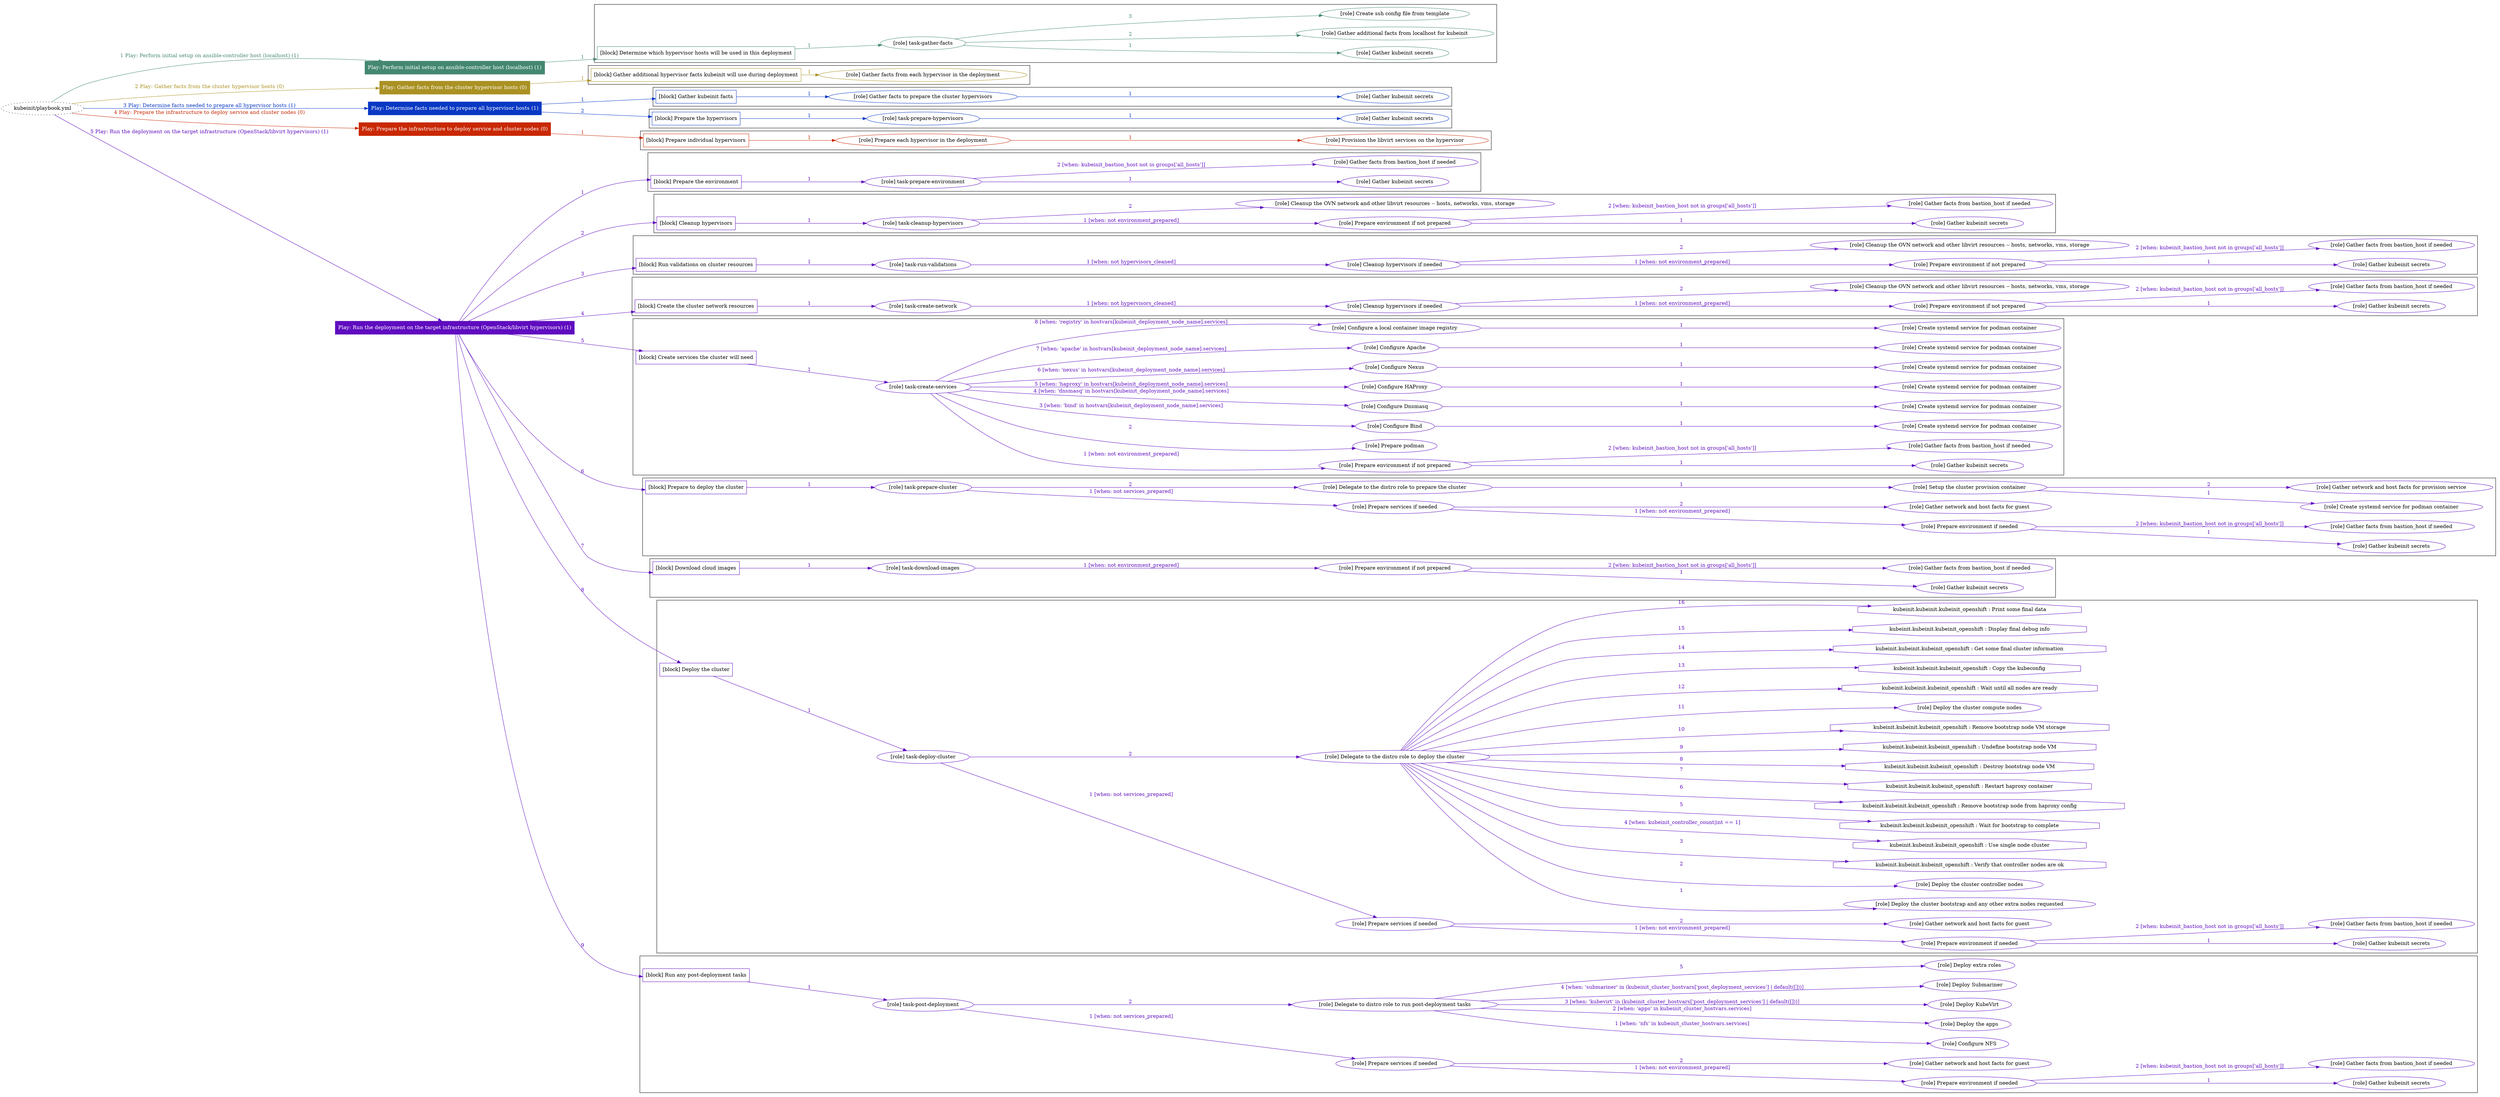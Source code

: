 digraph {
	graph [concentrate=true ordering=in rankdir=LR ratio=fill]
	edge [esep=5 sep=10]
	"kubeinit/playbook.yml" [URL="/home/runner/work/kubeinit/kubeinit/kubeinit/playbook.yml" id=playbook_01d63cf3 style=dotted]
	"kubeinit/playbook.yml" -> play_01d6934c [label="1 Play: Perform initial setup on ansible-controller host (localhost) (1)" color="#448871" fontcolor="#448871" id=edge_play_01d6934c labeltooltip="1 Play: Perform initial setup on ansible-controller host (localhost) (1)" tooltip="1 Play: Perform initial setup on ansible-controller host (localhost) (1)"]
	subgraph "Play: Perform initial setup on ansible-controller host (localhost) (1)" {
		play_01d6934c [label="Play: Perform initial setup on ansible-controller host (localhost) (1)" URL="/home/runner/work/kubeinit/kubeinit/kubeinit/playbook.yml" color="#448871" fontcolor="#ffffff" id=play_01d6934c shape=box style=filled tooltip=localhost]
		play_01d6934c -> block_044d18a6 [label=1 color="#448871" fontcolor="#448871" id=edge_block_044d18a6 labeltooltip=1 tooltip=1]
		subgraph cluster_block_044d18a6 {
			block_044d18a6 [label="[block] Determine which hypervisor hosts will be used in this deployment" URL="/home/runner/work/kubeinit/kubeinit/kubeinit/playbook.yml" color="#448871" id=block_044d18a6 labeltooltip="Determine which hypervisor hosts will be used in this deployment" shape=box tooltip="Determine which hypervisor hosts will be used in this deployment"]
			block_044d18a6 -> role_ecc65d14 [label="1 " color="#448871" fontcolor="#448871" id=edge_role_ecc65d14 labeltooltip="1 " tooltip="1 "]
			subgraph "task-gather-facts" {
				role_ecc65d14 [label="[role] task-gather-facts" URL="/home/runner/work/kubeinit/kubeinit/kubeinit/playbook.yml" color="#448871" id=role_ecc65d14 tooltip="task-gather-facts"]
				role_ecc65d14 -> role_bb38ca07 [label="1 " color="#448871" fontcolor="#448871" id=edge_role_bb38ca07 labeltooltip="1 " tooltip="1 "]
				subgraph "Gather kubeinit secrets" {
					role_bb38ca07 [label="[role] Gather kubeinit secrets" URL="/home/runner/.ansible/collections/ansible_collections/kubeinit/kubeinit/roles/kubeinit_prepare/tasks/build_hypervisors_group.yml" color="#448871" id=role_bb38ca07 tooltip="Gather kubeinit secrets"]
				}
				role_ecc65d14 -> role_01f69655 [label="2 " color="#448871" fontcolor="#448871" id=edge_role_01f69655 labeltooltip="2 " tooltip="2 "]
				subgraph "Gather additional facts from localhost for kubeinit" {
					role_01f69655 [label="[role] Gather additional facts from localhost for kubeinit" URL="/home/runner/.ansible/collections/ansible_collections/kubeinit/kubeinit/roles/kubeinit_prepare/tasks/build_hypervisors_group.yml" color="#448871" id=role_01f69655 tooltip="Gather additional facts from localhost for kubeinit"]
				}
				role_ecc65d14 -> role_cd9d6063 [label="3 " color="#448871" fontcolor="#448871" id=edge_role_cd9d6063 labeltooltip="3 " tooltip="3 "]
				subgraph "Create ssh config file from template" {
					role_cd9d6063 [label="[role] Create ssh config file from template" URL="/home/runner/.ansible/collections/ansible_collections/kubeinit/kubeinit/roles/kubeinit_prepare/tasks/build_hypervisors_group.yml" color="#448871" id=role_cd9d6063 tooltip="Create ssh config file from template"]
				}
			}
		}
	}
	"kubeinit/playbook.yml" -> play_9c65100f [label="2 Play: Gather facts from the cluster hypervisor hosts (0)" color="#aa9122" fontcolor="#aa9122" id=edge_play_9c65100f labeltooltip="2 Play: Gather facts from the cluster hypervisor hosts (0)" tooltip="2 Play: Gather facts from the cluster hypervisor hosts (0)"]
	subgraph "Play: Gather facts from the cluster hypervisor hosts (0)" {
		play_9c65100f [label="Play: Gather facts from the cluster hypervisor hosts (0)" URL="/home/runner/work/kubeinit/kubeinit/kubeinit/playbook.yml" color="#aa9122" fontcolor="#ffffff" id=play_9c65100f shape=box style=filled tooltip="Play: Gather facts from the cluster hypervisor hosts (0)"]
		play_9c65100f -> block_c793b81a [label=1 color="#aa9122" fontcolor="#aa9122" id=edge_block_c793b81a labeltooltip=1 tooltip=1]
		subgraph cluster_block_c793b81a {
			block_c793b81a [label="[block] Gather additional hypervisor facts kubeinit will use during deployment" URL="/home/runner/work/kubeinit/kubeinit/kubeinit/playbook.yml" color="#aa9122" id=block_c793b81a labeltooltip="Gather additional hypervisor facts kubeinit will use during deployment" shape=box tooltip="Gather additional hypervisor facts kubeinit will use during deployment"]
			block_c793b81a -> role_5a5379e9 [label="1 " color="#aa9122" fontcolor="#aa9122" id=edge_role_5a5379e9 labeltooltip="1 " tooltip="1 "]
			subgraph "Gather facts from each hypervisor in the deployment" {
				role_5a5379e9 [label="[role] Gather facts from each hypervisor in the deployment" URL="/home/runner/work/kubeinit/kubeinit/kubeinit/playbook.yml" color="#aa9122" id=role_5a5379e9 tooltip="Gather facts from each hypervisor in the deployment"]
			}
		}
	}
	"kubeinit/playbook.yml" -> play_54e1f42a [label="3 Play: Determine facts needed to prepare all hypervisor hosts (1)" color="#0838c4" fontcolor="#0838c4" id=edge_play_54e1f42a labeltooltip="3 Play: Determine facts needed to prepare all hypervisor hosts (1)" tooltip="3 Play: Determine facts needed to prepare all hypervisor hosts (1)"]
	subgraph "Play: Determine facts needed to prepare all hypervisor hosts (1)" {
		play_54e1f42a [label="Play: Determine facts needed to prepare all hypervisor hosts (1)" URL="/home/runner/work/kubeinit/kubeinit/kubeinit/playbook.yml" color="#0838c4" fontcolor="#ffffff" id=play_54e1f42a shape=box style=filled tooltip=localhost]
		play_54e1f42a -> block_c8619970 [label=1 color="#0838c4" fontcolor="#0838c4" id=edge_block_c8619970 labeltooltip=1 tooltip=1]
		subgraph cluster_block_c8619970 {
			block_c8619970 [label="[block] Gather kubeinit facts" URL="/home/runner/work/kubeinit/kubeinit/kubeinit/playbook.yml" color="#0838c4" id=block_c8619970 labeltooltip="Gather kubeinit facts" shape=box tooltip="Gather kubeinit facts"]
			block_c8619970 -> role_1a37e3f2 [label="1 " color="#0838c4" fontcolor="#0838c4" id=edge_role_1a37e3f2 labeltooltip="1 " tooltip="1 "]
			subgraph "Gather facts to prepare the cluster hypervisors" {
				role_1a37e3f2 [label="[role] Gather facts to prepare the cluster hypervisors" URL="/home/runner/work/kubeinit/kubeinit/kubeinit/playbook.yml" color="#0838c4" id=role_1a37e3f2 tooltip="Gather facts to prepare the cluster hypervisors"]
				role_1a37e3f2 -> role_494b57a7 [label="1 " color="#0838c4" fontcolor="#0838c4" id=edge_role_494b57a7 labeltooltip="1 " tooltip="1 "]
				subgraph "Gather kubeinit secrets" {
					role_494b57a7 [label="[role] Gather kubeinit secrets" URL="/home/runner/.ansible/collections/ansible_collections/kubeinit/kubeinit/roles/kubeinit_prepare/tasks/gather_kubeinit_facts.yml" color="#0838c4" id=role_494b57a7 tooltip="Gather kubeinit secrets"]
				}
			}
		}
		play_54e1f42a -> block_8c7253c2 [label=2 color="#0838c4" fontcolor="#0838c4" id=edge_block_8c7253c2 labeltooltip=2 tooltip=2]
		subgraph cluster_block_8c7253c2 {
			block_8c7253c2 [label="[block] Prepare the hypervisors" URL="/home/runner/work/kubeinit/kubeinit/kubeinit/playbook.yml" color="#0838c4" id=block_8c7253c2 labeltooltip="Prepare the hypervisors" shape=box tooltip="Prepare the hypervisors"]
			block_8c7253c2 -> role_41b0eb5b [label="1 " color="#0838c4" fontcolor="#0838c4" id=edge_role_41b0eb5b labeltooltip="1 " tooltip="1 "]
			subgraph "task-prepare-hypervisors" {
				role_41b0eb5b [label="[role] task-prepare-hypervisors" URL="/home/runner/work/kubeinit/kubeinit/kubeinit/playbook.yml" color="#0838c4" id=role_41b0eb5b tooltip="task-prepare-hypervisors"]
				role_41b0eb5b -> role_e0998b3f [label="1 " color="#0838c4" fontcolor="#0838c4" id=edge_role_e0998b3f labeltooltip="1 " tooltip="1 "]
				subgraph "Gather kubeinit secrets" {
					role_e0998b3f [label="[role] Gather kubeinit secrets" URL="/home/runner/.ansible/collections/ansible_collections/kubeinit/kubeinit/roles/kubeinit_prepare/tasks/gather_kubeinit_facts.yml" color="#0838c4" id=role_e0998b3f tooltip="Gather kubeinit secrets"]
				}
			}
		}
	}
	"kubeinit/playbook.yml" -> play_14b7b7b2 [label="4 Play: Prepare the infrastructure to deploy service and cluster nodes (0)" color="#c92803" fontcolor="#c92803" id=edge_play_14b7b7b2 labeltooltip="4 Play: Prepare the infrastructure to deploy service and cluster nodes (0)" tooltip="4 Play: Prepare the infrastructure to deploy service and cluster nodes (0)"]
	subgraph "Play: Prepare the infrastructure to deploy service and cluster nodes (0)" {
		play_14b7b7b2 [label="Play: Prepare the infrastructure to deploy service and cluster nodes (0)" URL="/home/runner/work/kubeinit/kubeinit/kubeinit/playbook.yml" color="#c92803" fontcolor="#ffffff" id=play_14b7b7b2 shape=box style=filled tooltip="Play: Prepare the infrastructure to deploy service and cluster nodes (0)"]
		play_14b7b7b2 -> block_2af8e51c [label=1 color="#c92803" fontcolor="#c92803" id=edge_block_2af8e51c labeltooltip=1 tooltip=1]
		subgraph cluster_block_2af8e51c {
			block_2af8e51c [label="[block] Prepare individual hypervisors" URL="/home/runner/work/kubeinit/kubeinit/kubeinit/playbook.yml" color="#c92803" id=block_2af8e51c labeltooltip="Prepare individual hypervisors" shape=box tooltip="Prepare individual hypervisors"]
			block_2af8e51c -> role_a4db2c03 [label="1 " color="#c92803" fontcolor="#c92803" id=edge_role_a4db2c03 labeltooltip="1 " tooltip="1 "]
			subgraph "Prepare each hypervisor in the deployment" {
				role_a4db2c03 [label="[role] Prepare each hypervisor in the deployment" URL="/home/runner/work/kubeinit/kubeinit/kubeinit/playbook.yml" color="#c92803" id=role_a4db2c03 tooltip="Prepare each hypervisor in the deployment"]
				role_a4db2c03 -> role_eec61bb9 [label="1 " color="#c92803" fontcolor="#c92803" id=edge_role_eec61bb9 labeltooltip="1 " tooltip="1 "]
				subgraph "Provision the libvirt services on the hypervisor" {
					role_eec61bb9 [label="[role] Provision the libvirt services on the hypervisor" URL="/home/runner/.ansible/collections/ansible_collections/kubeinit/kubeinit/roles/kubeinit_prepare/tasks/prepare_hypervisor.yml" color="#c92803" id=role_eec61bb9 tooltip="Provision the libvirt services on the hypervisor"]
				}
			}
		}
	}
	"kubeinit/playbook.yml" -> play_a87b78aa [label="5 Play: Run the deployment on the target infrastructure (OpenStack/libvirt hypervisors) (1)" color="#5f0cc0" fontcolor="#5f0cc0" id=edge_play_a87b78aa labeltooltip="5 Play: Run the deployment on the target infrastructure (OpenStack/libvirt hypervisors) (1)" tooltip="5 Play: Run the deployment on the target infrastructure (OpenStack/libvirt hypervisors) (1)"]
	subgraph "Play: Run the deployment on the target infrastructure (OpenStack/libvirt hypervisors) (1)" {
		play_a87b78aa [label="Play: Run the deployment on the target infrastructure (OpenStack/libvirt hypervisors) (1)" URL="/home/runner/work/kubeinit/kubeinit/kubeinit/playbook.yml" color="#5f0cc0" fontcolor="#ffffff" id=play_a87b78aa shape=box style=filled tooltip=localhost]
		play_a87b78aa -> block_23d8ca46 [label=1 color="#5f0cc0" fontcolor="#5f0cc0" id=edge_block_23d8ca46 labeltooltip=1 tooltip=1]
		subgraph cluster_block_23d8ca46 {
			block_23d8ca46 [label="[block] Prepare the environment" URL="/home/runner/work/kubeinit/kubeinit/kubeinit/playbook.yml" color="#5f0cc0" id=block_23d8ca46 labeltooltip="Prepare the environment" shape=box tooltip="Prepare the environment"]
			block_23d8ca46 -> role_74771506 [label="1 " color="#5f0cc0" fontcolor="#5f0cc0" id=edge_role_74771506 labeltooltip="1 " tooltip="1 "]
			subgraph "task-prepare-environment" {
				role_74771506 [label="[role] task-prepare-environment" URL="/home/runner/work/kubeinit/kubeinit/kubeinit/playbook.yml" color="#5f0cc0" id=role_74771506 tooltip="task-prepare-environment"]
				role_74771506 -> role_7a6e7e50 [label="1 " color="#5f0cc0" fontcolor="#5f0cc0" id=edge_role_7a6e7e50 labeltooltip="1 " tooltip="1 "]
				subgraph "Gather kubeinit secrets" {
					role_7a6e7e50 [label="[role] Gather kubeinit secrets" URL="/home/runner/.ansible/collections/ansible_collections/kubeinit/kubeinit/roles/kubeinit_prepare/tasks/gather_kubeinit_facts.yml" color="#5f0cc0" id=role_7a6e7e50 tooltip="Gather kubeinit secrets"]
				}
				role_74771506 -> role_2e5b1b76 [label="2 [when: kubeinit_bastion_host not in groups['all_hosts']]" color="#5f0cc0" fontcolor="#5f0cc0" id=edge_role_2e5b1b76 labeltooltip="2 [when: kubeinit_bastion_host not in groups['all_hosts']]" tooltip="2 [when: kubeinit_bastion_host not in groups['all_hosts']]"]
				subgraph "Gather facts from bastion_host if needed" {
					role_2e5b1b76 [label="[role] Gather facts from bastion_host if needed" URL="/home/runner/.ansible/collections/ansible_collections/kubeinit/kubeinit/roles/kubeinit_prepare/tasks/main.yml" color="#5f0cc0" id=role_2e5b1b76 tooltip="Gather facts from bastion_host if needed"]
				}
			}
		}
		play_a87b78aa -> block_0b502c22 [label=2 color="#5f0cc0" fontcolor="#5f0cc0" id=edge_block_0b502c22 labeltooltip=2 tooltip=2]
		subgraph cluster_block_0b502c22 {
			block_0b502c22 [label="[block] Cleanup hypervisors" URL="/home/runner/work/kubeinit/kubeinit/kubeinit/playbook.yml" color="#5f0cc0" id=block_0b502c22 labeltooltip="Cleanup hypervisors" shape=box tooltip="Cleanup hypervisors"]
			block_0b502c22 -> role_c79798c4 [label="1 " color="#5f0cc0" fontcolor="#5f0cc0" id=edge_role_c79798c4 labeltooltip="1 " tooltip="1 "]
			subgraph "task-cleanup-hypervisors" {
				role_c79798c4 [label="[role] task-cleanup-hypervisors" URL="/home/runner/work/kubeinit/kubeinit/kubeinit/playbook.yml" color="#5f0cc0" id=role_c79798c4 tooltip="task-cleanup-hypervisors"]
				role_c79798c4 -> role_e227c96c [label="1 [when: not environment_prepared]" color="#5f0cc0" fontcolor="#5f0cc0" id=edge_role_e227c96c labeltooltip="1 [when: not environment_prepared]" tooltip="1 [when: not environment_prepared]"]
				subgraph "Prepare environment if not prepared" {
					role_e227c96c [label="[role] Prepare environment if not prepared" URL="/home/runner/.ansible/collections/ansible_collections/kubeinit/kubeinit/roles/kubeinit_libvirt/tasks/cleanup_hypervisors.yml" color="#5f0cc0" id=role_e227c96c tooltip="Prepare environment if not prepared"]
					role_e227c96c -> role_c9fe34cd [label="1 " color="#5f0cc0" fontcolor="#5f0cc0" id=edge_role_c9fe34cd labeltooltip="1 " tooltip="1 "]
					subgraph "Gather kubeinit secrets" {
						role_c9fe34cd [label="[role] Gather kubeinit secrets" URL="/home/runner/.ansible/collections/ansible_collections/kubeinit/kubeinit/roles/kubeinit_prepare/tasks/gather_kubeinit_facts.yml" color="#5f0cc0" id=role_c9fe34cd tooltip="Gather kubeinit secrets"]
					}
					role_e227c96c -> role_4a5bb28a [label="2 [when: kubeinit_bastion_host not in groups['all_hosts']]" color="#5f0cc0" fontcolor="#5f0cc0" id=edge_role_4a5bb28a labeltooltip="2 [when: kubeinit_bastion_host not in groups['all_hosts']]" tooltip="2 [when: kubeinit_bastion_host not in groups['all_hosts']]"]
					subgraph "Gather facts from bastion_host if needed" {
						role_4a5bb28a [label="[role] Gather facts from bastion_host if needed" URL="/home/runner/.ansible/collections/ansible_collections/kubeinit/kubeinit/roles/kubeinit_prepare/tasks/main.yml" color="#5f0cc0" id=role_4a5bb28a tooltip="Gather facts from bastion_host if needed"]
					}
				}
				role_c79798c4 -> role_fe3f3437 [label="2 " color="#5f0cc0" fontcolor="#5f0cc0" id=edge_role_fe3f3437 labeltooltip="2 " tooltip="2 "]
				subgraph "Cleanup the OVN network and other libvirt resources -- hosts, networks, vms, storage" {
					role_fe3f3437 [label="[role] Cleanup the OVN network and other libvirt resources -- hosts, networks, vms, storage" URL="/home/runner/.ansible/collections/ansible_collections/kubeinit/kubeinit/roles/kubeinit_libvirt/tasks/cleanup_hypervisors.yml" color="#5f0cc0" id=role_fe3f3437 tooltip="Cleanup the OVN network and other libvirt resources -- hosts, networks, vms, storage"]
				}
			}
		}
		play_a87b78aa -> block_3fa8a18b [label=3 color="#5f0cc0" fontcolor="#5f0cc0" id=edge_block_3fa8a18b labeltooltip=3 tooltip=3]
		subgraph cluster_block_3fa8a18b {
			block_3fa8a18b [label="[block] Run validations on cluster resources" URL="/home/runner/work/kubeinit/kubeinit/kubeinit/playbook.yml" color="#5f0cc0" id=block_3fa8a18b labeltooltip="Run validations on cluster resources" shape=box tooltip="Run validations on cluster resources"]
			block_3fa8a18b -> role_ddcd9a29 [label="1 " color="#5f0cc0" fontcolor="#5f0cc0" id=edge_role_ddcd9a29 labeltooltip="1 " tooltip="1 "]
			subgraph "task-run-validations" {
				role_ddcd9a29 [label="[role] task-run-validations" URL="/home/runner/work/kubeinit/kubeinit/kubeinit/playbook.yml" color="#5f0cc0" id=role_ddcd9a29 tooltip="task-run-validations"]
				role_ddcd9a29 -> role_b333045a [label="1 [when: not hypervisors_cleaned]" color="#5f0cc0" fontcolor="#5f0cc0" id=edge_role_b333045a labeltooltip="1 [when: not hypervisors_cleaned]" tooltip="1 [when: not hypervisors_cleaned]"]
				subgraph "Cleanup hypervisors if needed" {
					role_b333045a [label="[role] Cleanup hypervisors if needed" URL="/home/runner/.ansible/collections/ansible_collections/kubeinit/kubeinit/roles/kubeinit_validations/tasks/main.yml" color="#5f0cc0" id=role_b333045a tooltip="Cleanup hypervisors if needed"]
					role_b333045a -> role_0801ce07 [label="1 [when: not environment_prepared]" color="#5f0cc0" fontcolor="#5f0cc0" id=edge_role_0801ce07 labeltooltip="1 [when: not environment_prepared]" tooltip="1 [when: not environment_prepared]"]
					subgraph "Prepare environment if not prepared" {
						role_0801ce07 [label="[role] Prepare environment if not prepared" URL="/home/runner/.ansible/collections/ansible_collections/kubeinit/kubeinit/roles/kubeinit_libvirt/tasks/cleanup_hypervisors.yml" color="#5f0cc0" id=role_0801ce07 tooltip="Prepare environment if not prepared"]
						role_0801ce07 -> role_a2ccc230 [label="1 " color="#5f0cc0" fontcolor="#5f0cc0" id=edge_role_a2ccc230 labeltooltip="1 " tooltip="1 "]
						subgraph "Gather kubeinit secrets" {
							role_a2ccc230 [label="[role] Gather kubeinit secrets" URL="/home/runner/.ansible/collections/ansible_collections/kubeinit/kubeinit/roles/kubeinit_prepare/tasks/gather_kubeinit_facts.yml" color="#5f0cc0" id=role_a2ccc230 tooltip="Gather kubeinit secrets"]
						}
						role_0801ce07 -> role_c42f4765 [label="2 [when: kubeinit_bastion_host not in groups['all_hosts']]" color="#5f0cc0" fontcolor="#5f0cc0" id=edge_role_c42f4765 labeltooltip="2 [when: kubeinit_bastion_host not in groups['all_hosts']]" tooltip="2 [when: kubeinit_bastion_host not in groups['all_hosts']]"]
						subgraph "Gather facts from bastion_host if needed" {
							role_c42f4765 [label="[role] Gather facts from bastion_host if needed" URL="/home/runner/.ansible/collections/ansible_collections/kubeinit/kubeinit/roles/kubeinit_prepare/tasks/main.yml" color="#5f0cc0" id=role_c42f4765 tooltip="Gather facts from bastion_host if needed"]
						}
					}
					role_b333045a -> role_33b96449 [label="2 " color="#5f0cc0" fontcolor="#5f0cc0" id=edge_role_33b96449 labeltooltip="2 " tooltip="2 "]
					subgraph "Cleanup the OVN network and other libvirt resources -- hosts, networks, vms, storage" {
						role_33b96449 [label="[role] Cleanup the OVN network and other libvirt resources -- hosts, networks, vms, storage" URL="/home/runner/.ansible/collections/ansible_collections/kubeinit/kubeinit/roles/kubeinit_libvirt/tasks/cleanup_hypervisors.yml" color="#5f0cc0" id=role_33b96449 tooltip="Cleanup the OVN network and other libvirt resources -- hosts, networks, vms, storage"]
					}
				}
			}
		}
		play_a87b78aa -> block_ebbd8f38 [label=4 color="#5f0cc0" fontcolor="#5f0cc0" id=edge_block_ebbd8f38 labeltooltip=4 tooltip=4]
		subgraph cluster_block_ebbd8f38 {
			block_ebbd8f38 [label="[block] Create the cluster network resources" URL="/home/runner/work/kubeinit/kubeinit/kubeinit/playbook.yml" color="#5f0cc0" id=block_ebbd8f38 labeltooltip="Create the cluster network resources" shape=box tooltip="Create the cluster network resources"]
			block_ebbd8f38 -> role_556af625 [label="1 " color="#5f0cc0" fontcolor="#5f0cc0" id=edge_role_556af625 labeltooltip="1 " tooltip="1 "]
			subgraph "task-create-network" {
				role_556af625 [label="[role] task-create-network" URL="/home/runner/work/kubeinit/kubeinit/kubeinit/playbook.yml" color="#5f0cc0" id=role_556af625 tooltip="task-create-network"]
				role_556af625 -> role_0e46be56 [label="1 [when: not hypervisors_cleaned]" color="#5f0cc0" fontcolor="#5f0cc0" id=edge_role_0e46be56 labeltooltip="1 [when: not hypervisors_cleaned]" tooltip="1 [when: not hypervisors_cleaned]"]
				subgraph "Cleanup hypervisors if needed" {
					role_0e46be56 [label="[role] Cleanup hypervisors if needed" URL="/home/runner/.ansible/collections/ansible_collections/kubeinit/kubeinit/roles/kubeinit_libvirt/tasks/create_network.yml" color="#5f0cc0" id=role_0e46be56 tooltip="Cleanup hypervisors if needed"]
					role_0e46be56 -> role_3924e2f0 [label="1 [when: not environment_prepared]" color="#5f0cc0" fontcolor="#5f0cc0" id=edge_role_3924e2f0 labeltooltip="1 [when: not environment_prepared]" tooltip="1 [when: not environment_prepared]"]
					subgraph "Prepare environment if not prepared" {
						role_3924e2f0 [label="[role] Prepare environment if not prepared" URL="/home/runner/.ansible/collections/ansible_collections/kubeinit/kubeinit/roles/kubeinit_libvirt/tasks/cleanup_hypervisors.yml" color="#5f0cc0" id=role_3924e2f0 tooltip="Prepare environment if not prepared"]
						role_3924e2f0 -> role_59942c2b [label="1 " color="#5f0cc0" fontcolor="#5f0cc0" id=edge_role_59942c2b labeltooltip="1 " tooltip="1 "]
						subgraph "Gather kubeinit secrets" {
							role_59942c2b [label="[role] Gather kubeinit secrets" URL="/home/runner/.ansible/collections/ansible_collections/kubeinit/kubeinit/roles/kubeinit_prepare/tasks/gather_kubeinit_facts.yml" color="#5f0cc0" id=role_59942c2b tooltip="Gather kubeinit secrets"]
						}
						role_3924e2f0 -> role_022c876f [label="2 [when: kubeinit_bastion_host not in groups['all_hosts']]" color="#5f0cc0" fontcolor="#5f0cc0" id=edge_role_022c876f labeltooltip="2 [when: kubeinit_bastion_host not in groups['all_hosts']]" tooltip="2 [when: kubeinit_bastion_host not in groups['all_hosts']]"]
						subgraph "Gather facts from bastion_host if needed" {
							role_022c876f [label="[role] Gather facts from bastion_host if needed" URL="/home/runner/.ansible/collections/ansible_collections/kubeinit/kubeinit/roles/kubeinit_prepare/tasks/main.yml" color="#5f0cc0" id=role_022c876f tooltip="Gather facts from bastion_host if needed"]
						}
					}
					role_0e46be56 -> role_17f459b4 [label="2 " color="#5f0cc0" fontcolor="#5f0cc0" id=edge_role_17f459b4 labeltooltip="2 " tooltip="2 "]
					subgraph "Cleanup the OVN network and other libvirt resources -- hosts, networks, vms, storage" {
						role_17f459b4 [label="[role] Cleanup the OVN network and other libvirt resources -- hosts, networks, vms, storage" URL="/home/runner/.ansible/collections/ansible_collections/kubeinit/kubeinit/roles/kubeinit_libvirt/tasks/cleanup_hypervisors.yml" color="#5f0cc0" id=role_17f459b4 tooltip="Cleanup the OVN network and other libvirt resources -- hosts, networks, vms, storage"]
					}
				}
			}
		}
		play_a87b78aa -> block_0878a56f [label=5 color="#5f0cc0" fontcolor="#5f0cc0" id=edge_block_0878a56f labeltooltip=5 tooltip=5]
		subgraph cluster_block_0878a56f {
			block_0878a56f [label="[block] Create services the cluster will need" URL="/home/runner/work/kubeinit/kubeinit/kubeinit/playbook.yml" color="#5f0cc0" id=block_0878a56f labeltooltip="Create services the cluster will need" shape=box tooltip="Create services the cluster will need"]
			block_0878a56f -> role_08777bd9 [label="1 " color="#5f0cc0" fontcolor="#5f0cc0" id=edge_role_08777bd9 labeltooltip="1 " tooltip="1 "]
			subgraph "task-create-services" {
				role_08777bd9 [label="[role] task-create-services" URL="/home/runner/work/kubeinit/kubeinit/kubeinit/playbook.yml" color="#5f0cc0" id=role_08777bd9 tooltip="task-create-services"]
				role_08777bd9 -> role_7aa54ea2 [label="1 [when: not environment_prepared]" color="#5f0cc0" fontcolor="#5f0cc0" id=edge_role_7aa54ea2 labeltooltip="1 [when: not environment_prepared]" tooltip="1 [when: not environment_prepared]"]
				subgraph "Prepare environment if not prepared" {
					role_7aa54ea2 [label="[role] Prepare environment if not prepared" URL="/home/runner/.ansible/collections/ansible_collections/kubeinit/kubeinit/roles/kubeinit_services/tasks/main.yml" color="#5f0cc0" id=role_7aa54ea2 tooltip="Prepare environment if not prepared"]
					role_7aa54ea2 -> role_17e18329 [label="1 " color="#5f0cc0" fontcolor="#5f0cc0" id=edge_role_17e18329 labeltooltip="1 " tooltip="1 "]
					subgraph "Gather kubeinit secrets" {
						role_17e18329 [label="[role] Gather kubeinit secrets" URL="/home/runner/.ansible/collections/ansible_collections/kubeinit/kubeinit/roles/kubeinit_prepare/tasks/gather_kubeinit_facts.yml" color="#5f0cc0" id=role_17e18329 tooltip="Gather kubeinit secrets"]
					}
					role_7aa54ea2 -> role_979b87da [label="2 [when: kubeinit_bastion_host not in groups['all_hosts']]" color="#5f0cc0" fontcolor="#5f0cc0" id=edge_role_979b87da labeltooltip="2 [when: kubeinit_bastion_host not in groups['all_hosts']]" tooltip="2 [when: kubeinit_bastion_host not in groups['all_hosts']]"]
					subgraph "Gather facts from bastion_host if needed" {
						role_979b87da [label="[role] Gather facts from bastion_host if needed" URL="/home/runner/.ansible/collections/ansible_collections/kubeinit/kubeinit/roles/kubeinit_prepare/tasks/main.yml" color="#5f0cc0" id=role_979b87da tooltip="Gather facts from bastion_host if needed"]
					}
				}
				role_08777bd9 -> role_0b39d256 [label="2 " color="#5f0cc0" fontcolor="#5f0cc0" id=edge_role_0b39d256 labeltooltip="2 " tooltip="2 "]
				subgraph "Prepare podman" {
					role_0b39d256 [label="[role] Prepare podman" URL="/home/runner/.ansible/collections/ansible_collections/kubeinit/kubeinit/roles/kubeinit_services/tasks/00_create_service_pod.yml" color="#5f0cc0" id=role_0b39d256 tooltip="Prepare podman"]
				}
				role_08777bd9 -> role_decfa084 [label="3 [when: 'bind' in hostvars[kubeinit_deployment_node_name].services]" color="#5f0cc0" fontcolor="#5f0cc0" id=edge_role_decfa084 labeltooltip="3 [when: 'bind' in hostvars[kubeinit_deployment_node_name].services]" tooltip="3 [when: 'bind' in hostvars[kubeinit_deployment_node_name].services]"]
				subgraph "Configure Bind" {
					role_decfa084 [label="[role] Configure Bind" URL="/home/runner/.ansible/collections/ansible_collections/kubeinit/kubeinit/roles/kubeinit_services/tasks/start_services_containers.yml" color="#5f0cc0" id=role_decfa084 tooltip="Configure Bind"]
					role_decfa084 -> role_11a3139f [label="1 " color="#5f0cc0" fontcolor="#5f0cc0" id=edge_role_11a3139f labeltooltip="1 " tooltip="1 "]
					subgraph "Create systemd service for podman container" {
						role_11a3139f [label="[role] Create systemd service for podman container" URL="/home/runner/.ansible/collections/ansible_collections/kubeinit/kubeinit/roles/kubeinit_bind/tasks/main.yml" color="#5f0cc0" id=role_11a3139f tooltip="Create systemd service for podman container"]
					}
				}
				role_08777bd9 -> role_9807d05b [label="4 [when: 'dnsmasq' in hostvars[kubeinit_deployment_node_name].services]" color="#5f0cc0" fontcolor="#5f0cc0" id=edge_role_9807d05b labeltooltip="4 [when: 'dnsmasq' in hostvars[kubeinit_deployment_node_name].services]" tooltip="4 [when: 'dnsmasq' in hostvars[kubeinit_deployment_node_name].services]"]
				subgraph "Configure Dnsmasq" {
					role_9807d05b [label="[role] Configure Dnsmasq" URL="/home/runner/.ansible/collections/ansible_collections/kubeinit/kubeinit/roles/kubeinit_services/tasks/start_services_containers.yml" color="#5f0cc0" id=role_9807d05b tooltip="Configure Dnsmasq"]
					role_9807d05b -> role_eacc4747 [label="1 " color="#5f0cc0" fontcolor="#5f0cc0" id=edge_role_eacc4747 labeltooltip="1 " tooltip="1 "]
					subgraph "Create systemd service for podman container" {
						role_eacc4747 [label="[role] Create systemd service for podman container" URL="/home/runner/.ansible/collections/ansible_collections/kubeinit/kubeinit/roles/kubeinit_dnsmasq/tasks/main.yml" color="#5f0cc0" id=role_eacc4747 tooltip="Create systemd service for podman container"]
					}
				}
				role_08777bd9 -> role_a5f17d5c [label="5 [when: 'haproxy' in hostvars[kubeinit_deployment_node_name].services]" color="#5f0cc0" fontcolor="#5f0cc0" id=edge_role_a5f17d5c labeltooltip="5 [when: 'haproxy' in hostvars[kubeinit_deployment_node_name].services]" tooltip="5 [when: 'haproxy' in hostvars[kubeinit_deployment_node_name].services]"]
				subgraph "Configure HAProxy" {
					role_a5f17d5c [label="[role] Configure HAProxy" URL="/home/runner/.ansible/collections/ansible_collections/kubeinit/kubeinit/roles/kubeinit_services/tasks/start_services_containers.yml" color="#5f0cc0" id=role_a5f17d5c tooltip="Configure HAProxy"]
					role_a5f17d5c -> role_6c8ff097 [label="1 " color="#5f0cc0" fontcolor="#5f0cc0" id=edge_role_6c8ff097 labeltooltip="1 " tooltip="1 "]
					subgraph "Create systemd service for podman container" {
						role_6c8ff097 [label="[role] Create systemd service for podman container" URL="/home/runner/.ansible/collections/ansible_collections/kubeinit/kubeinit/roles/kubeinit_haproxy/tasks/main.yml" color="#5f0cc0" id=role_6c8ff097 tooltip="Create systemd service for podman container"]
					}
				}
				role_08777bd9 -> role_ffc2bc4a [label="6 [when: 'nexus' in hostvars[kubeinit_deployment_node_name].services]" color="#5f0cc0" fontcolor="#5f0cc0" id=edge_role_ffc2bc4a labeltooltip="6 [when: 'nexus' in hostvars[kubeinit_deployment_node_name].services]" tooltip="6 [when: 'nexus' in hostvars[kubeinit_deployment_node_name].services]"]
				subgraph "Configure Nexus" {
					role_ffc2bc4a [label="[role] Configure Nexus" URL="/home/runner/.ansible/collections/ansible_collections/kubeinit/kubeinit/roles/kubeinit_services/tasks/start_services_containers.yml" color="#5f0cc0" id=role_ffc2bc4a tooltip="Configure Nexus"]
					role_ffc2bc4a -> role_d025976c [label="1 " color="#5f0cc0" fontcolor="#5f0cc0" id=edge_role_d025976c labeltooltip="1 " tooltip="1 "]
					subgraph "Create systemd service for podman container" {
						role_d025976c [label="[role] Create systemd service for podman container" URL="/home/runner/.ansible/collections/ansible_collections/kubeinit/kubeinit/roles/kubeinit_nexus/tasks/main.yml" color="#5f0cc0" id=role_d025976c tooltip="Create systemd service for podman container"]
					}
				}
				role_08777bd9 -> role_5dfdb47c [label="7 [when: 'apache' in hostvars[kubeinit_deployment_node_name].services]" color="#5f0cc0" fontcolor="#5f0cc0" id=edge_role_5dfdb47c labeltooltip="7 [when: 'apache' in hostvars[kubeinit_deployment_node_name].services]" tooltip="7 [when: 'apache' in hostvars[kubeinit_deployment_node_name].services]"]
				subgraph "Configure Apache" {
					role_5dfdb47c [label="[role] Configure Apache" URL="/home/runner/.ansible/collections/ansible_collections/kubeinit/kubeinit/roles/kubeinit_services/tasks/start_services_containers.yml" color="#5f0cc0" id=role_5dfdb47c tooltip="Configure Apache"]
					role_5dfdb47c -> role_e99c01a3 [label="1 " color="#5f0cc0" fontcolor="#5f0cc0" id=edge_role_e99c01a3 labeltooltip="1 " tooltip="1 "]
					subgraph "Create systemd service for podman container" {
						role_e99c01a3 [label="[role] Create systemd service for podman container" URL="/home/runner/.ansible/collections/ansible_collections/kubeinit/kubeinit/roles/kubeinit_apache/tasks/main.yml" color="#5f0cc0" id=role_e99c01a3 tooltip="Create systemd service for podman container"]
					}
				}
				role_08777bd9 -> role_d478515c [label="8 [when: 'registry' in hostvars[kubeinit_deployment_node_name].services]" color="#5f0cc0" fontcolor="#5f0cc0" id=edge_role_d478515c labeltooltip="8 [when: 'registry' in hostvars[kubeinit_deployment_node_name].services]" tooltip="8 [when: 'registry' in hostvars[kubeinit_deployment_node_name].services]"]
				subgraph "Configure a local container image registry" {
					role_d478515c [label="[role] Configure a local container image registry" URL="/home/runner/.ansible/collections/ansible_collections/kubeinit/kubeinit/roles/kubeinit_services/tasks/start_services_containers.yml" color="#5f0cc0" id=role_d478515c tooltip="Configure a local container image registry"]
					role_d478515c -> role_0f1ac24a [label="1 " color="#5f0cc0" fontcolor="#5f0cc0" id=edge_role_0f1ac24a labeltooltip="1 " tooltip="1 "]
					subgraph "Create systemd service for podman container" {
						role_0f1ac24a [label="[role] Create systemd service for podman container" URL="/home/runner/.ansible/collections/ansible_collections/kubeinit/kubeinit/roles/kubeinit_registry/tasks/main.yml" color="#5f0cc0" id=role_0f1ac24a tooltip="Create systemd service for podman container"]
					}
				}
			}
		}
		play_a87b78aa -> block_ef2c69e4 [label=6 color="#5f0cc0" fontcolor="#5f0cc0" id=edge_block_ef2c69e4 labeltooltip=6 tooltip=6]
		subgraph cluster_block_ef2c69e4 {
			block_ef2c69e4 [label="[block] Prepare to deploy the cluster" URL="/home/runner/work/kubeinit/kubeinit/kubeinit/playbook.yml" color="#5f0cc0" id=block_ef2c69e4 labeltooltip="Prepare to deploy the cluster" shape=box tooltip="Prepare to deploy the cluster"]
			block_ef2c69e4 -> role_4333b485 [label="1 " color="#5f0cc0" fontcolor="#5f0cc0" id=edge_role_4333b485 labeltooltip="1 " tooltip="1 "]
			subgraph "task-prepare-cluster" {
				role_4333b485 [label="[role] task-prepare-cluster" URL="/home/runner/work/kubeinit/kubeinit/kubeinit/playbook.yml" color="#5f0cc0" id=role_4333b485 tooltip="task-prepare-cluster"]
				role_4333b485 -> role_e1e0bc07 [label="1 [when: not services_prepared]" color="#5f0cc0" fontcolor="#5f0cc0" id=edge_role_e1e0bc07 labeltooltip="1 [when: not services_prepared]" tooltip="1 [when: not services_prepared]"]
				subgraph "Prepare services if needed" {
					role_e1e0bc07 [label="[role] Prepare services if needed" URL="/home/runner/.ansible/collections/ansible_collections/kubeinit/kubeinit/roles/kubeinit_prepare/tasks/prepare_cluster.yml" color="#5f0cc0" id=role_e1e0bc07 tooltip="Prepare services if needed"]
					role_e1e0bc07 -> role_1dd6f960 [label="1 [when: not environment_prepared]" color="#5f0cc0" fontcolor="#5f0cc0" id=edge_role_1dd6f960 labeltooltip="1 [when: not environment_prepared]" tooltip="1 [when: not environment_prepared]"]
					subgraph "Prepare environment if needed" {
						role_1dd6f960 [label="[role] Prepare environment if needed" URL="/home/runner/.ansible/collections/ansible_collections/kubeinit/kubeinit/roles/kubeinit_services/tasks/prepare_services.yml" color="#5f0cc0" id=role_1dd6f960 tooltip="Prepare environment if needed"]
						role_1dd6f960 -> role_11227626 [label="1 " color="#5f0cc0" fontcolor="#5f0cc0" id=edge_role_11227626 labeltooltip="1 " tooltip="1 "]
						subgraph "Gather kubeinit secrets" {
							role_11227626 [label="[role] Gather kubeinit secrets" URL="/home/runner/.ansible/collections/ansible_collections/kubeinit/kubeinit/roles/kubeinit_prepare/tasks/gather_kubeinit_facts.yml" color="#5f0cc0" id=role_11227626 tooltip="Gather kubeinit secrets"]
						}
						role_1dd6f960 -> role_3431fb97 [label="2 [when: kubeinit_bastion_host not in groups['all_hosts']]" color="#5f0cc0" fontcolor="#5f0cc0" id=edge_role_3431fb97 labeltooltip="2 [when: kubeinit_bastion_host not in groups['all_hosts']]" tooltip="2 [when: kubeinit_bastion_host not in groups['all_hosts']]"]
						subgraph "Gather facts from bastion_host if needed" {
							role_3431fb97 [label="[role] Gather facts from bastion_host if needed" URL="/home/runner/.ansible/collections/ansible_collections/kubeinit/kubeinit/roles/kubeinit_prepare/tasks/main.yml" color="#5f0cc0" id=role_3431fb97 tooltip="Gather facts from bastion_host if needed"]
						}
					}
					role_e1e0bc07 -> role_1b8ad8c2 [label="2 " color="#5f0cc0" fontcolor="#5f0cc0" id=edge_role_1b8ad8c2 labeltooltip="2 " tooltip="2 "]
					subgraph "Gather network and host facts for guest" {
						role_1b8ad8c2 [label="[role] Gather network and host facts for guest" URL="/home/runner/.ansible/collections/ansible_collections/kubeinit/kubeinit/roles/kubeinit_services/tasks/prepare_services.yml" color="#5f0cc0" id=role_1b8ad8c2 tooltip="Gather network and host facts for guest"]
					}
				}
				role_4333b485 -> role_0dbd7645 [label="2 " color="#5f0cc0" fontcolor="#5f0cc0" id=edge_role_0dbd7645 labeltooltip="2 " tooltip="2 "]
				subgraph "Delegate to the distro role to prepare the cluster" {
					role_0dbd7645 [label="[role] Delegate to the distro role to prepare the cluster" URL="/home/runner/.ansible/collections/ansible_collections/kubeinit/kubeinit/roles/kubeinit_prepare/tasks/prepare_cluster.yml" color="#5f0cc0" id=role_0dbd7645 tooltip="Delegate to the distro role to prepare the cluster"]
					role_0dbd7645 -> role_388a314e [label="1 " color="#5f0cc0" fontcolor="#5f0cc0" id=edge_role_388a314e labeltooltip="1 " tooltip="1 "]
					subgraph "Setup the cluster provision container" {
						role_388a314e [label="[role] Setup the cluster provision container" URL="/home/runner/.ansible/collections/ansible_collections/kubeinit/kubeinit/roles/kubeinit_openshift/tasks/prepare_cluster.yml" color="#5f0cc0" id=role_388a314e tooltip="Setup the cluster provision container"]
						role_388a314e -> role_1c34a847 [label="1 " color="#5f0cc0" fontcolor="#5f0cc0" id=edge_role_1c34a847 labeltooltip="1 " tooltip="1 "]
						subgraph "Create systemd service for podman container" {
							role_1c34a847 [label="[role] Create systemd service for podman container" URL="/home/runner/.ansible/collections/ansible_collections/kubeinit/kubeinit/roles/kubeinit_services/tasks/create_provision_container.yml" color="#5f0cc0" id=role_1c34a847 tooltip="Create systemd service for podman container"]
						}
						role_388a314e -> role_2eb0fecc [label="2 " color="#5f0cc0" fontcolor="#5f0cc0" id=edge_role_2eb0fecc labeltooltip="2 " tooltip="2 "]
						subgraph "Gather network and host facts for provision service" {
							role_2eb0fecc [label="[role] Gather network and host facts for provision service" URL="/home/runner/.ansible/collections/ansible_collections/kubeinit/kubeinit/roles/kubeinit_services/tasks/create_provision_container.yml" color="#5f0cc0" id=role_2eb0fecc tooltip="Gather network and host facts for provision service"]
						}
					}
				}
			}
		}
		play_a87b78aa -> block_9141a678 [label=7 color="#5f0cc0" fontcolor="#5f0cc0" id=edge_block_9141a678 labeltooltip=7 tooltip=7]
		subgraph cluster_block_9141a678 {
			block_9141a678 [label="[block] Download cloud images" URL="/home/runner/work/kubeinit/kubeinit/kubeinit/playbook.yml" color="#5f0cc0" id=block_9141a678 labeltooltip="Download cloud images" shape=box tooltip="Download cloud images"]
			block_9141a678 -> role_41f07597 [label="1 " color="#5f0cc0" fontcolor="#5f0cc0" id=edge_role_41f07597 labeltooltip="1 " tooltip="1 "]
			subgraph "task-download-images" {
				role_41f07597 [label="[role] task-download-images" URL="/home/runner/work/kubeinit/kubeinit/kubeinit/playbook.yml" color="#5f0cc0" id=role_41f07597 tooltip="task-download-images"]
				role_41f07597 -> role_61f432c3 [label="1 [when: not environment_prepared]" color="#5f0cc0" fontcolor="#5f0cc0" id=edge_role_61f432c3 labeltooltip="1 [when: not environment_prepared]" tooltip="1 [when: not environment_prepared]"]
				subgraph "Prepare environment if not prepared" {
					role_61f432c3 [label="[role] Prepare environment if not prepared" URL="/home/runner/.ansible/collections/ansible_collections/kubeinit/kubeinit/roles/kubeinit_libvirt/tasks/download_cloud_images.yml" color="#5f0cc0" id=role_61f432c3 tooltip="Prepare environment if not prepared"]
					role_61f432c3 -> role_5d7cd153 [label="1 " color="#5f0cc0" fontcolor="#5f0cc0" id=edge_role_5d7cd153 labeltooltip="1 " tooltip="1 "]
					subgraph "Gather kubeinit secrets" {
						role_5d7cd153 [label="[role] Gather kubeinit secrets" URL="/home/runner/.ansible/collections/ansible_collections/kubeinit/kubeinit/roles/kubeinit_prepare/tasks/gather_kubeinit_facts.yml" color="#5f0cc0" id=role_5d7cd153 tooltip="Gather kubeinit secrets"]
					}
					role_61f432c3 -> role_bd664d40 [label="2 [when: kubeinit_bastion_host not in groups['all_hosts']]" color="#5f0cc0" fontcolor="#5f0cc0" id=edge_role_bd664d40 labeltooltip="2 [when: kubeinit_bastion_host not in groups['all_hosts']]" tooltip="2 [when: kubeinit_bastion_host not in groups['all_hosts']]"]
					subgraph "Gather facts from bastion_host if needed" {
						role_bd664d40 [label="[role] Gather facts from bastion_host if needed" URL="/home/runner/.ansible/collections/ansible_collections/kubeinit/kubeinit/roles/kubeinit_prepare/tasks/main.yml" color="#5f0cc0" id=role_bd664d40 tooltip="Gather facts from bastion_host if needed"]
					}
				}
			}
		}
		play_a87b78aa -> block_5593bea7 [label=8 color="#5f0cc0" fontcolor="#5f0cc0" id=edge_block_5593bea7 labeltooltip=8 tooltip=8]
		subgraph cluster_block_5593bea7 {
			block_5593bea7 [label="[block] Deploy the cluster" URL="/home/runner/work/kubeinit/kubeinit/kubeinit/playbook.yml" color="#5f0cc0" id=block_5593bea7 labeltooltip="Deploy the cluster" shape=box tooltip="Deploy the cluster"]
			block_5593bea7 -> role_21a96848 [label="1 " color="#5f0cc0" fontcolor="#5f0cc0" id=edge_role_21a96848 labeltooltip="1 " tooltip="1 "]
			subgraph "task-deploy-cluster" {
				role_21a96848 [label="[role] task-deploy-cluster" URL="/home/runner/work/kubeinit/kubeinit/kubeinit/playbook.yml" color="#5f0cc0" id=role_21a96848 tooltip="task-deploy-cluster"]
				role_21a96848 -> role_458e5ee1 [label="1 [when: not services_prepared]" color="#5f0cc0" fontcolor="#5f0cc0" id=edge_role_458e5ee1 labeltooltip="1 [when: not services_prepared]" tooltip="1 [when: not services_prepared]"]
				subgraph "Prepare services if needed" {
					role_458e5ee1 [label="[role] Prepare services if needed" URL="/home/runner/.ansible/collections/ansible_collections/kubeinit/kubeinit/roles/kubeinit_prepare/tasks/deploy_cluster.yml" color="#5f0cc0" id=role_458e5ee1 tooltip="Prepare services if needed"]
					role_458e5ee1 -> role_e1ccf995 [label="1 [when: not environment_prepared]" color="#5f0cc0" fontcolor="#5f0cc0" id=edge_role_e1ccf995 labeltooltip="1 [when: not environment_prepared]" tooltip="1 [when: not environment_prepared]"]
					subgraph "Prepare environment if needed" {
						role_e1ccf995 [label="[role] Prepare environment if needed" URL="/home/runner/.ansible/collections/ansible_collections/kubeinit/kubeinit/roles/kubeinit_services/tasks/prepare_services.yml" color="#5f0cc0" id=role_e1ccf995 tooltip="Prepare environment if needed"]
						role_e1ccf995 -> role_43d12a0d [label="1 " color="#5f0cc0" fontcolor="#5f0cc0" id=edge_role_43d12a0d labeltooltip="1 " tooltip="1 "]
						subgraph "Gather kubeinit secrets" {
							role_43d12a0d [label="[role] Gather kubeinit secrets" URL="/home/runner/.ansible/collections/ansible_collections/kubeinit/kubeinit/roles/kubeinit_prepare/tasks/gather_kubeinit_facts.yml" color="#5f0cc0" id=role_43d12a0d tooltip="Gather kubeinit secrets"]
						}
						role_e1ccf995 -> role_bf69f803 [label="2 [when: kubeinit_bastion_host not in groups['all_hosts']]" color="#5f0cc0" fontcolor="#5f0cc0" id=edge_role_bf69f803 labeltooltip="2 [when: kubeinit_bastion_host not in groups['all_hosts']]" tooltip="2 [when: kubeinit_bastion_host not in groups['all_hosts']]"]
						subgraph "Gather facts from bastion_host if needed" {
							role_bf69f803 [label="[role] Gather facts from bastion_host if needed" URL="/home/runner/.ansible/collections/ansible_collections/kubeinit/kubeinit/roles/kubeinit_prepare/tasks/main.yml" color="#5f0cc0" id=role_bf69f803 tooltip="Gather facts from bastion_host if needed"]
						}
					}
					role_458e5ee1 -> role_e38feadd [label="2 " color="#5f0cc0" fontcolor="#5f0cc0" id=edge_role_e38feadd labeltooltip="2 " tooltip="2 "]
					subgraph "Gather network and host facts for guest" {
						role_e38feadd [label="[role] Gather network and host facts for guest" URL="/home/runner/.ansible/collections/ansible_collections/kubeinit/kubeinit/roles/kubeinit_services/tasks/prepare_services.yml" color="#5f0cc0" id=role_e38feadd tooltip="Gather network and host facts for guest"]
					}
				}
				role_21a96848 -> role_b02b04cb [label="2 " color="#5f0cc0" fontcolor="#5f0cc0" id=edge_role_b02b04cb labeltooltip="2 " tooltip="2 "]
				subgraph "Delegate to the distro role to deploy the cluster" {
					role_b02b04cb [label="[role] Delegate to the distro role to deploy the cluster" URL="/home/runner/.ansible/collections/ansible_collections/kubeinit/kubeinit/roles/kubeinit_prepare/tasks/deploy_cluster.yml" color="#5f0cc0" id=role_b02b04cb tooltip="Delegate to the distro role to deploy the cluster"]
					role_b02b04cb -> role_3ff49b48 [label="1 " color="#5f0cc0" fontcolor="#5f0cc0" id=edge_role_3ff49b48 labeltooltip="1 " tooltip="1 "]
					subgraph "Deploy the cluster bootstrap and any other extra nodes requested" {
						role_3ff49b48 [label="[role] Deploy the cluster bootstrap and any other extra nodes requested" URL="/home/runner/.ansible/collections/ansible_collections/kubeinit/kubeinit/roles/kubeinit_openshift/tasks/main.yml" color="#5f0cc0" id=role_3ff49b48 tooltip="Deploy the cluster bootstrap and any other extra nodes requested"]
					}
					role_b02b04cb -> role_5e3cae09 [label="2 " color="#5f0cc0" fontcolor="#5f0cc0" id=edge_role_5e3cae09 labeltooltip="2 " tooltip="2 "]
					subgraph "Deploy the cluster controller nodes" {
						role_5e3cae09 [label="[role] Deploy the cluster controller nodes" URL="/home/runner/.ansible/collections/ansible_collections/kubeinit/kubeinit/roles/kubeinit_openshift/tasks/main.yml" color="#5f0cc0" id=role_5e3cae09 tooltip="Deploy the cluster controller nodes"]
					}
					task_562ba200 [label="kubeinit.kubeinit.kubeinit_openshift : Verify that controller nodes are ok" URL="/home/runner/.ansible/collections/ansible_collections/kubeinit/kubeinit/roles/kubeinit_openshift/tasks/main.yml" color="#5f0cc0" id=task_562ba200 shape=octagon tooltip="kubeinit.kubeinit.kubeinit_openshift : Verify that controller nodes are ok"]
					role_b02b04cb -> task_562ba200 [label="3 " color="#5f0cc0" fontcolor="#5f0cc0" id=edge_task_562ba200 labeltooltip="3 " tooltip="3 "]
					task_6e41900c [label="kubeinit.kubeinit.kubeinit_openshift : Use single node cluster" URL="/home/runner/.ansible/collections/ansible_collections/kubeinit/kubeinit/roles/kubeinit_openshift/tasks/main.yml" color="#5f0cc0" id=task_6e41900c shape=octagon tooltip="kubeinit.kubeinit.kubeinit_openshift : Use single node cluster"]
					role_b02b04cb -> task_6e41900c [label="4 [when: kubeinit_controller_count|int == 1]" color="#5f0cc0" fontcolor="#5f0cc0" id=edge_task_6e41900c labeltooltip="4 [when: kubeinit_controller_count|int == 1]" tooltip="4 [when: kubeinit_controller_count|int == 1]"]
					task_5badd774 [label="kubeinit.kubeinit.kubeinit_openshift : Wait for bootstrap to complete" URL="/home/runner/.ansible/collections/ansible_collections/kubeinit/kubeinit/roles/kubeinit_openshift/tasks/main.yml" color="#5f0cc0" id=task_5badd774 shape=octagon tooltip="kubeinit.kubeinit.kubeinit_openshift : Wait for bootstrap to complete"]
					role_b02b04cb -> task_5badd774 [label="5 " color="#5f0cc0" fontcolor="#5f0cc0" id=edge_task_5badd774 labeltooltip="5 " tooltip="5 "]
					task_2b60bdec [label="kubeinit.kubeinit.kubeinit_openshift : Remove bootstrap node from haproxy config" URL="/home/runner/.ansible/collections/ansible_collections/kubeinit/kubeinit/roles/kubeinit_openshift/tasks/main.yml" color="#5f0cc0" id=task_2b60bdec shape=octagon tooltip="kubeinit.kubeinit.kubeinit_openshift : Remove bootstrap node from haproxy config"]
					role_b02b04cb -> task_2b60bdec [label="6 " color="#5f0cc0" fontcolor="#5f0cc0" id=edge_task_2b60bdec labeltooltip="6 " tooltip="6 "]
					task_fdafe6c9 [label="kubeinit.kubeinit.kubeinit_openshift : Restart haproxy container" URL="/home/runner/.ansible/collections/ansible_collections/kubeinit/kubeinit/roles/kubeinit_openshift/tasks/main.yml" color="#5f0cc0" id=task_fdafe6c9 shape=octagon tooltip="kubeinit.kubeinit.kubeinit_openshift : Restart haproxy container"]
					role_b02b04cb -> task_fdafe6c9 [label="7 " color="#5f0cc0" fontcolor="#5f0cc0" id=edge_task_fdafe6c9 labeltooltip="7 " tooltip="7 "]
					task_fbcecae6 [label="kubeinit.kubeinit.kubeinit_openshift : Destroy bootstrap node VM" URL="/home/runner/.ansible/collections/ansible_collections/kubeinit/kubeinit/roles/kubeinit_openshift/tasks/main.yml" color="#5f0cc0" id=task_fbcecae6 shape=octagon tooltip="kubeinit.kubeinit.kubeinit_openshift : Destroy bootstrap node VM"]
					role_b02b04cb -> task_fbcecae6 [label="8 " color="#5f0cc0" fontcolor="#5f0cc0" id=edge_task_fbcecae6 labeltooltip="8 " tooltip="8 "]
					task_e3c833f6 [label="kubeinit.kubeinit.kubeinit_openshift : Undefine bootstrap node VM" URL="/home/runner/.ansible/collections/ansible_collections/kubeinit/kubeinit/roles/kubeinit_openshift/tasks/main.yml" color="#5f0cc0" id=task_e3c833f6 shape=octagon tooltip="kubeinit.kubeinit.kubeinit_openshift : Undefine bootstrap node VM"]
					role_b02b04cb -> task_e3c833f6 [label="9 " color="#5f0cc0" fontcolor="#5f0cc0" id=edge_task_e3c833f6 labeltooltip="9 " tooltip="9 "]
					task_77d98c32 [label="kubeinit.kubeinit.kubeinit_openshift : Remove bootstrap node VM storage" URL="/home/runner/.ansible/collections/ansible_collections/kubeinit/kubeinit/roles/kubeinit_openshift/tasks/main.yml" color="#5f0cc0" id=task_77d98c32 shape=octagon tooltip="kubeinit.kubeinit.kubeinit_openshift : Remove bootstrap node VM storage"]
					role_b02b04cb -> task_77d98c32 [label="10 " color="#5f0cc0" fontcolor="#5f0cc0" id=edge_task_77d98c32 labeltooltip="10 " tooltip="10 "]
					role_b02b04cb -> role_d9c81605 [label="11 " color="#5f0cc0" fontcolor="#5f0cc0" id=edge_role_d9c81605 labeltooltip="11 " tooltip="11 "]
					subgraph "Deploy the cluster compute nodes" {
						role_d9c81605 [label="[role] Deploy the cluster compute nodes" URL="/home/runner/.ansible/collections/ansible_collections/kubeinit/kubeinit/roles/kubeinit_openshift/tasks/main.yml" color="#5f0cc0" id=role_d9c81605 tooltip="Deploy the cluster compute nodes"]
					}
					task_b015fd4e [label="kubeinit.kubeinit.kubeinit_openshift : Wait until all nodes are ready" URL="/home/runner/.ansible/collections/ansible_collections/kubeinit/kubeinit/roles/kubeinit_openshift/tasks/main.yml" color="#5f0cc0" id=task_b015fd4e shape=octagon tooltip="kubeinit.kubeinit.kubeinit_openshift : Wait until all nodes are ready"]
					role_b02b04cb -> task_b015fd4e [label="12 " color="#5f0cc0" fontcolor="#5f0cc0" id=edge_task_b015fd4e labeltooltip="12 " tooltip="12 "]
					task_6c6da52a [label="kubeinit.kubeinit.kubeinit_openshift : Copy the kubeconfig" URL="/home/runner/.ansible/collections/ansible_collections/kubeinit/kubeinit/roles/kubeinit_openshift/tasks/main.yml" color="#5f0cc0" id=task_6c6da52a shape=octagon tooltip="kubeinit.kubeinit.kubeinit_openshift : Copy the kubeconfig"]
					role_b02b04cb -> task_6c6da52a [label="13 " color="#5f0cc0" fontcolor="#5f0cc0" id=edge_task_6c6da52a labeltooltip="13 " tooltip="13 "]
					task_1ff690d7 [label="kubeinit.kubeinit.kubeinit_openshift : Get some final cluster information" URL="/home/runner/.ansible/collections/ansible_collections/kubeinit/kubeinit/roles/kubeinit_openshift/tasks/main.yml" color="#5f0cc0" id=task_1ff690d7 shape=octagon tooltip="kubeinit.kubeinit.kubeinit_openshift : Get some final cluster information"]
					role_b02b04cb -> task_1ff690d7 [label="14 " color="#5f0cc0" fontcolor="#5f0cc0" id=edge_task_1ff690d7 labeltooltip="14 " tooltip="14 "]
					task_17dbfe0a [label="kubeinit.kubeinit.kubeinit_openshift : Display final debug info" URL="/home/runner/.ansible/collections/ansible_collections/kubeinit/kubeinit/roles/kubeinit_openshift/tasks/main.yml" color="#5f0cc0" id=task_17dbfe0a shape=octagon tooltip="kubeinit.kubeinit.kubeinit_openshift : Display final debug info"]
					role_b02b04cb -> task_17dbfe0a [label="15 " color="#5f0cc0" fontcolor="#5f0cc0" id=edge_task_17dbfe0a labeltooltip="15 " tooltip="15 "]
					task_d1e20306 [label="kubeinit.kubeinit.kubeinit_openshift : Print some final data" URL="/home/runner/.ansible/collections/ansible_collections/kubeinit/kubeinit/roles/kubeinit_openshift/tasks/main.yml" color="#5f0cc0" id=task_d1e20306 shape=octagon tooltip="kubeinit.kubeinit.kubeinit_openshift : Print some final data"]
					role_b02b04cb -> task_d1e20306 [label="16 " color="#5f0cc0" fontcolor="#5f0cc0" id=edge_task_d1e20306 labeltooltip="16 " tooltip="16 "]
				}
			}
		}
		play_a87b78aa -> block_225c964d [label=9 color="#5f0cc0" fontcolor="#5f0cc0" id=edge_block_225c964d labeltooltip=9 tooltip=9]
		subgraph cluster_block_225c964d {
			block_225c964d [label="[block] Run any post-deployment tasks" URL="/home/runner/work/kubeinit/kubeinit/kubeinit/playbook.yml" color="#5f0cc0" id=block_225c964d labeltooltip="Run any post-deployment tasks" shape=box tooltip="Run any post-deployment tasks"]
			block_225c964d -> role_2413aeae [label="1 " color="#5f0cc0" fontcolor="#5f0cc0" id=edge_role_2413aeae labeltooltip="1 " tooltip="1 "]
			subgraph "task-post-deployment" {
				role_2413aeae [label="[role] task-post-deployment" URL="/home/runner/work/kubeinit/kubeinit/kubeinit/playbook.yml" color="#5f0cc0" id=role_2413aeae tooltip="task-post-deployment"]
				role_2413aeae -> role_5bf9fc1a [label="1 [when: not services_prepared]" color="#5f0cc0" fontcolor="#5f0cc0" id=edge_role_5bf9fc1a labeltooltip="1 [when: not services_prepared]" tooltip="1 [when: not services_prepared]"]
				subgraph "Prepare services if needed" {
					role_5bf9fc1a [label="[role] Prepare services if needed" URL="/home/runner/.ansible/collections/ansible_collections/kubeinit/kubeinit/roles/kubeinit_prepare/tasks/post_deployment.yml" color="#5f0cc0" id=role_5bf9fc1a tooltip="Prepare services if needed"]
					role_5bf9fc1a -> role_041d6b83 [label="1 [when: not environment_prepared]" color="#5f0cc0" fontcolor="#5f0cc0" id=edge_role_041d6b83 labeltooltip="1 [when: not environment_prepared]" tooltip="1 [when: not environment_prepared]"]
					subgraph "Prepare environment if needed" {
						role_041d6b83 [label="[role] Prepare environment if needed" URL="/home/runner/.ansible/collections/ansible_collections/kubeinit/kubeinit/roles/kubeinit_services/tasks/prepare_services.yml" color="#5f0cc0" id=role_041d6b83 tooltip="Prepare environment if needed"]
						role_041d6b83 -> role_f983ee60 [label="1 " color="#5f0cc0" fontcolor="#5f0cc0" id=edge_role_f983ee60 labeltooltip="1 " tooltip="1 "]
						subgraph "Gather kubeinit secrets" {
							role_f983ee60 [label="[role] Gather kubeinit secrets" URL="/home/runner/.ansible/collections/ansible_collections/kubeinit/kubeinit/roles/kubeinit_prepare/tasks/gather_kubeinit_facts.yml" color="#5f0cc0" id=role_f983ee60 tooltip="Gather kubeinit secrets"]
						}
						role_041d6b83 -> role_cae6c054 [label="2 [when: kubeinit_bastion_host not in groups['all_hosts']]" color="#5f0cc0" fontcolor="#5f0cc0" id=edge_role_cae6c054 labeltooltip="2 [when: kubeinit_bastion_host not in groups['all_hosts']]" tooltip="2 [when: kubeinit_bastion_host not in groups['all_hosts']]"]
						subgraph "Gather facts from bastion_host if needed" {
							role_cae6c054 [label="[role] Gather facts from bastion_host if needed" URL="/home/runner/.ansible/collections/ansible_collections/kubeinit/kubeinit/roles/kubeinit_prepare/tasks/main.yml" color="#5f0cc0" id=role_cae6c054 tooltip="Gather facts from bastion_host if needed"]
						}
					}
					role_5bf9fc1a -> role_f2ac55d9 [label="2 " color="#5f0cc0" fontcolor="#5f0cc0" id=edge_role_f2ac55d9 labeltooltip="2 " tooltip="2 "]
					subgraph "Gather network and host facts for guest" {
						role_f2ac55d9 [label="[role] Gather network and host facts for guest" URL="/home/runner/.ansible/collections/ansible_collections/kubeinit/kubeinit/roles/kubeinit_services/tasks/prepare_services.yml" color="#5f0cc0" id=role_f2ac55d9 tooltip="Gather network and host facts for guest"]
					}
				}
				role_2413aeae -> role_9a77c7d3 [label="2 " color="#5f0cc0" fontcolor="#5f0cc0" id=edge_role_9a77c7d3 labeltooltip="2 " tooltip="2 "]
				subgraph "Delegate to distro role to run post-deployment tasks" {
					role_9a77c7d3 [label="[role] Delegate to distro role to run post-deployment tasks" URL="/home/runner/.ansible/collections/ansible_collections/kubeinit/kubeinit/roles/kubeinit_prepare/tasks/post_deployment.yml" color="#5f0cc0" id=role_9a77c7d3 tooltip="Delegate to distro role to run post-deployment tasks"]
					role_9a77c7d3 -> role_88c2a475 [label="1 [when: 'nfs' in kubeinit_cluster_hostvars.services]" color="#5f0cc0" fontcolor="#5f0cc0" id=edge_role_88c2a475 labeltooltip="1 [when: 'nfs' in kubeinit_cluster_hostvars.services]" tooltip="1 [when: 'nfs' in kubeinit_cluster_hostvars.services]"]
					subgraph "Configure NFS" {
						role_88c2a475 [label="[role] Configure NFS" URL="/home/runner/.ansible/collections/ansible_collections/kubeinit/kubeinit/roles/kubeinit_openshift/tasks/post_deployment_tasks.yml" color="#5f0cc0" id=role_88c2a475 tooltip="Configure NFS"]
					}
					role_9a77c7d3 -> role_649fcbb3 [label="2 [when: 'apps' in kubeinit_cluster_hostvars.services]" color="#5f0cc0" fontcolor="#5f0cc0" id=edge_role_649fcbb3 labeltooltip="2 [when: 'apps' in kubeinit_cluster_hostvars.services]" tooltip="2 [when: 'apps' in kubeinit_cluster_hostvars.services]"]
					subgraph "Deploy the apps" {
						role_649fcbb3 [label="[role] Deploy the apps" URL="/home/runner/.ansible/collections/ansible_collections/kubeinit/kubeinit/roles/kubeinit_openshift/tasks/post_deployment_tasks.yml" color="#5f0cc0" id=role_649fcbb3 tooltip="Deploy the apps"]
					}
					role_9a77c7d3 -> role_403ff67e [label="3 [when: 'kubevirt' in (kubeinit_cluster_hostvars['post_deployment_services'] | default([]))]" color="#5f0cc0" fontcolor="#5f0cc0" id=edge_role_403ff67e labeltooltip="3 [when: 'kubevirt' in (kubeinit_cluster_hostvars['post_deployment_services'] | default([]))]" tooltip="3 [when: 'kubevirt' in (kubeinit_cluster_hostvars['post_deployment_services'] | default([]))]"]
					subgraph "Deploy KubeVirt" {
						role_403ff67e [label="[role] Deploy KubeVirt" URL="/home/runner/.ansible/collections/ansible_collections/kubeinit/kubeinit/roles/kubeinit_openshift/tasks/post_deployment_tasks.yml" color="#5f0cc0" id=role_403ff67e tooltip="Deploy KubeVirt"]
					}
					role_9a77c7d3 -> role_e67e410a [label="4 [when: 'submariner' in (kubeinit_cluster_hostvars['post_deployment_services'] | default([]))]" color="#5f0cc0" fontcolor="#5f0cc0" id=edge_role_e67e410a labeltooltip="4 [when: 'submariner' in (kubeinit_cluster_hostvars['post_deployment_services'] | default([]))]" tooltip="4 [when: 'submariner' in (kubeinit_cluster_hostvars['post_deployment_services'] | default([]))]"]
					subgraph "Deploy Submariner" {
						role_e67e410a [label="[role] Deploy Submariner" URL="/home/runner/.ansible/collections/ansible_collections/kubeinit/kubeinit/roles/kubeinit_openshift/tasks/post_deployment_tasks.yml" color="#5f0cc0" id=role_e67e410a tooltip="Deploy Submariner"]
					}
					role_9a77c7d3 -> role_9cce3d68 [label="5 " color="#5f0cc0" fontcolor="#5f0cc0" id=edge_role_9cce3d68 labeltooltip="5 " tooltip="5 "]
					subgraph "Deploy extra roles" {
						role_9cce3d68 [label="[role] Deploy extra roles" URL="/home/runner/.ansible/collections/ansible_collections/kubeinit/kubeinit/roles/kubeinit_openshift/tasks/post_deployment_tasks.yml" color="#5f0cc0" id=role_9cce3d68 tooltip="Deploy extra roles"]
					}
				}
			}
		}
	}
}
